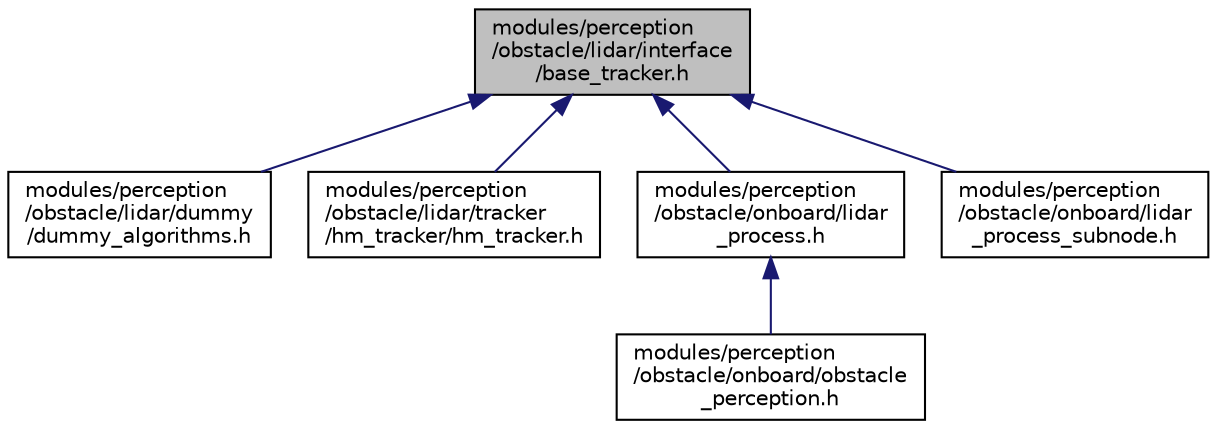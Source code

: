 digraph "modules/perception/obstacle/lidar/interface/base_tracker.h"
{
  edge [fontname="Helvetica",fontsize="10",labelfontname="Helvetica",labelfontsize="10"];
  node [fontname="Helvetica",fontsize="10",shape=record];
  Node1 [label="modules/perception\l/obstacle/lidar/interface\l/base_tracker.h",height=0.2,width=0.4,color="black", fillcolor="grey75", style="filled" fontcolor="black"];
  Node1 -> Node2 [dir="back",color="midnightblue",fontsize="10",style="solid",fontname="Helvetica"];
  Node2 [label="modules/perception\l/obstacle/lidar/dummy\l/dummy_algorithms.h",height=0.2,width=0.4,color="black", fillcolor="white", style="filled",URL="$lidar_2dummy_2dummy__algorithms_8h.html"];
  Node1 -> Node3 [dir="back",color="midnightblue",fontsize="10",style="solid",fontname="Helvetica"];
  Node3 [label="modules/perception\l/obstacle/lidar/tracker\l/hm_tracker/hm_tracker.h",height=0.2,width=0.4,color="black", fillcolor="white", style="filled",URL="$hm__tracker_8h.html"];
  Node1 -> Node4 [dir="back",color="midnightblue",fontsize="10",style="solid",fontname="Helvetica"];
  Node4 [label="modules/perception\l/obstacle/onboard/lidar\l_process.h",height=0.2,width=0.4,color="black", fillcolor="white", style="filled",URL="$lidar__process_8h.html"];
  Node4 -> Node5 [dir="back",color="midnightblue",fontsize="10",style="solid",fontname="Helvetica"];
  Node5 [label="modules/perception\l/obstacle/onboard/obstacle\l_perception.h",height=0.2,width=0.4,color="black", fillcolor="white", style="filled",URL="$obstacle__perception_8h.html"];
  Node1 -> Node6 [dir="back",color="midnightblue",fontsize="10",style="solid",fontname="Helvetica"];
  Node6 [label="modules/perception\l/obstacle/onboard/lidar\l_process_subnode.h",height=0.2,width=0.4,color="black", fillcolor="white", style="filled",URL="$lidar__process__subnode_8h.html"];
}
